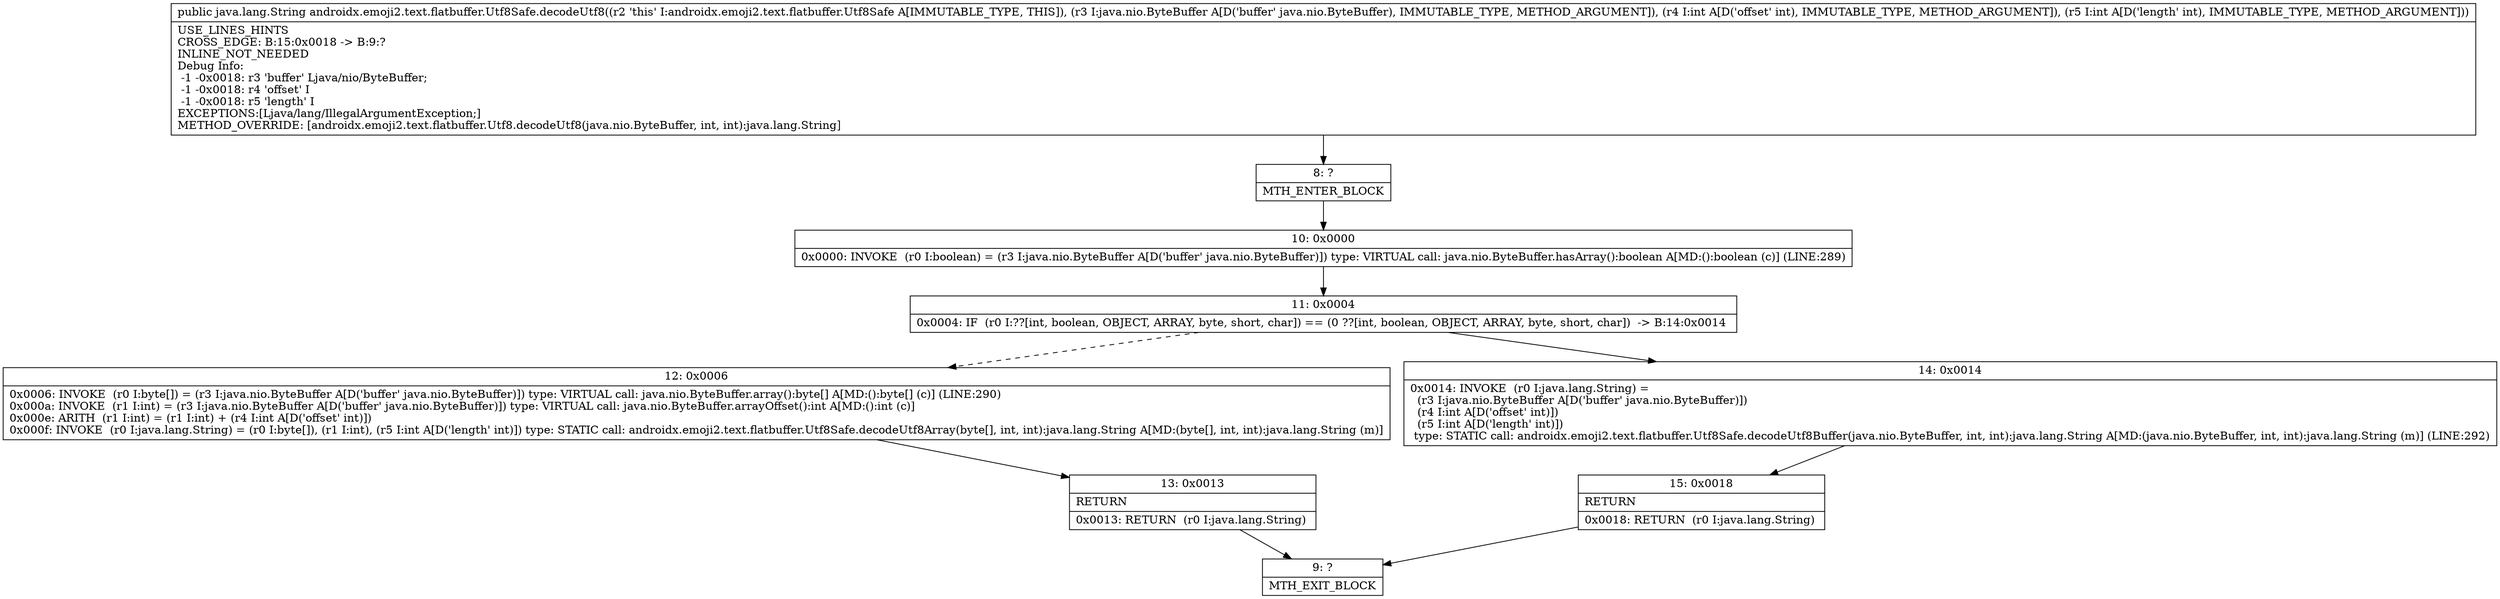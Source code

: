 digraph "CFG forandroidx.emoji2.text.flatbuffer.Utf8Safe.decodeUtf8(Ljava\/nio\/ByteBuffer;II)Ljava\/lang\/String;" {
Node_8 [shape=record,label="{8\:\ ?|MTH_ENTER_BLOCK\l}"];
Node_10 [shape=record,label="{10\:\ 0x0000|0x0000: INVOKE  (r0 I:boolean) = (r3 I:java.nio.ByteBuffer A[D('buffer' java.nio.ByteBuffer)]) type: VIRTUAL call: java.nio.ByteBuffer.hasArray():boolean A[MD:():boolean (c)] (LINE:289)\l}"];
Node_11 [shape=record,label="{11\:\ 0x0004|0x0004: IF  (r0 I:??[int, boolean, OBJECT, ARRAY, byte, short, char]) == (0 ??[int, boolean, OBJECT, ARRAY, byte, short, char])  \-\> B:14:0x0014 \l}"];
Node_12 [shape=record,label="{12\:\ 0x0006|0x0006: INVOKE  (r0 I:byte[]) = (r3 I:java.nio.ByteBuffer A[D('buffer' java.nio.ByteBuffer)]) type: VIRTUAL call: java.nio.ByteBuffer.array():byte[] A[MD:():byte[] (c)] (LINE:290)\l0x000a: INVOKE  (r1 I:int) = (r3 I:java.nio.ByteBuffer A[D('buffer' java.nio.ByteBuffer)]) type: VIRTUAL call: java.nio.ByteBuffer.arrayOffset():int A[MD:():int (c)]\l0x000e: ARITH  (r1 I:int) = (r1 I:int) + (r4 I:int A[D('offset' int)]) \l0x000f: INVOKE  (r0 I:java.lang.String) = (r0 I:byte[]), (r1 I:int), (r5 I:int A[D('length' int)]) type: STATIC call: androidx.emoji2.text.flatbuffer.Utf8Safe.decodeUtf8Array(byte[], int, int):java.lang.String A[MD:(byte[], int, int):java.lang.String (m)]\l}"];
Node_13 [shape=record,label="{13\:\ 0x0013|RETURN\l|0x0013: RETURN  (r0 I:java.lang.String) \l}"];
Node_9 [shape=record,label="{9\:\ ?|MTH_EXIT_BLOCK\l}"];
Node_14 [shape=record,label="{14\:\ 0x0014|0x0014: INVOKE  (r0 I:java.lang.String) = \l  (r3 I:java.nio.ByteBuffer A[D('buffer' java.nio.ByteBuffer)])\l  (r4 I:int A[D('offset' int)])\l  (r5 I:int A[D('length' int)])\l type: STATIC call: androidx.emoji2.text.flatbuffer.Utf8Safe.decodeUtf8Buffer(java.nio.ByteBuffer, int, int):java.lang.String A[MD:(java.nio.ByteBuffer, int, int):java.lang.String (m)] (LINE:292)\l}"];
Node_15 [shape=record,label="{15\:\ 0x0018|RETURN\l|0x0018: RETURN  (r0 I:java.lang.String) \l}"];
MethodNode[shape=record,label="{public java.lang.String androidx.emoji2.text.flatbuffer.Utf8Safe.decodeUtf8((r2 'this' I:androidx.emoji2.text.flatbuffer.Utf8Safe A[IMMUTABLE_TYPE, THIS]), (r3 I:java.nio.ByteBuffer A[D('buffer' java.nio.ByteBuffer), IMMUTABLE_TYPE, METHOD_ARGUMENT]), (r4 I:int A[D('offset' int), IMMUTABLE_TYPE, METHOD_ARGUMENT]), (r5 I:int A[D('length' int), IMMUTABLE_TYPE, METHOD_ARGUMENT]))  | USE_LINES_HINTS\lCROSS_EDGE: B:15:0x0018 \-\> B:9:?\lINLINE_NOT_NEEDED\lDebug Info:\l  \-1 \-0x0018: r3 'buffer' Ljava\/nio\/ByteBuffer;\l  \-1 \-0x0018: r4 'offset' I\l  \-1 \-0x0018: r5 'length' I\lEXCEPTIONS:[Ljava\/lang\/IllegalArgumentException;]\lMETHOD_OVERRIDE: [androidx.emoji2.text.flatbuffer.Utf8.decodeUtf8(java.nio.ByteBuffer, int, int):java.lang.String]\l}"];
MethodNode -> Node_8;Node_8 -> Node_10;
Node_10 -> Node_11;
Node_11 -> Node_12[style=dashed];
Node_11 -> Node_14;
Node_12 -> Node_13;
Node_13 -> Node_9;
Node_14 -> Node_15;
Node_15 -> Node_9;
}

